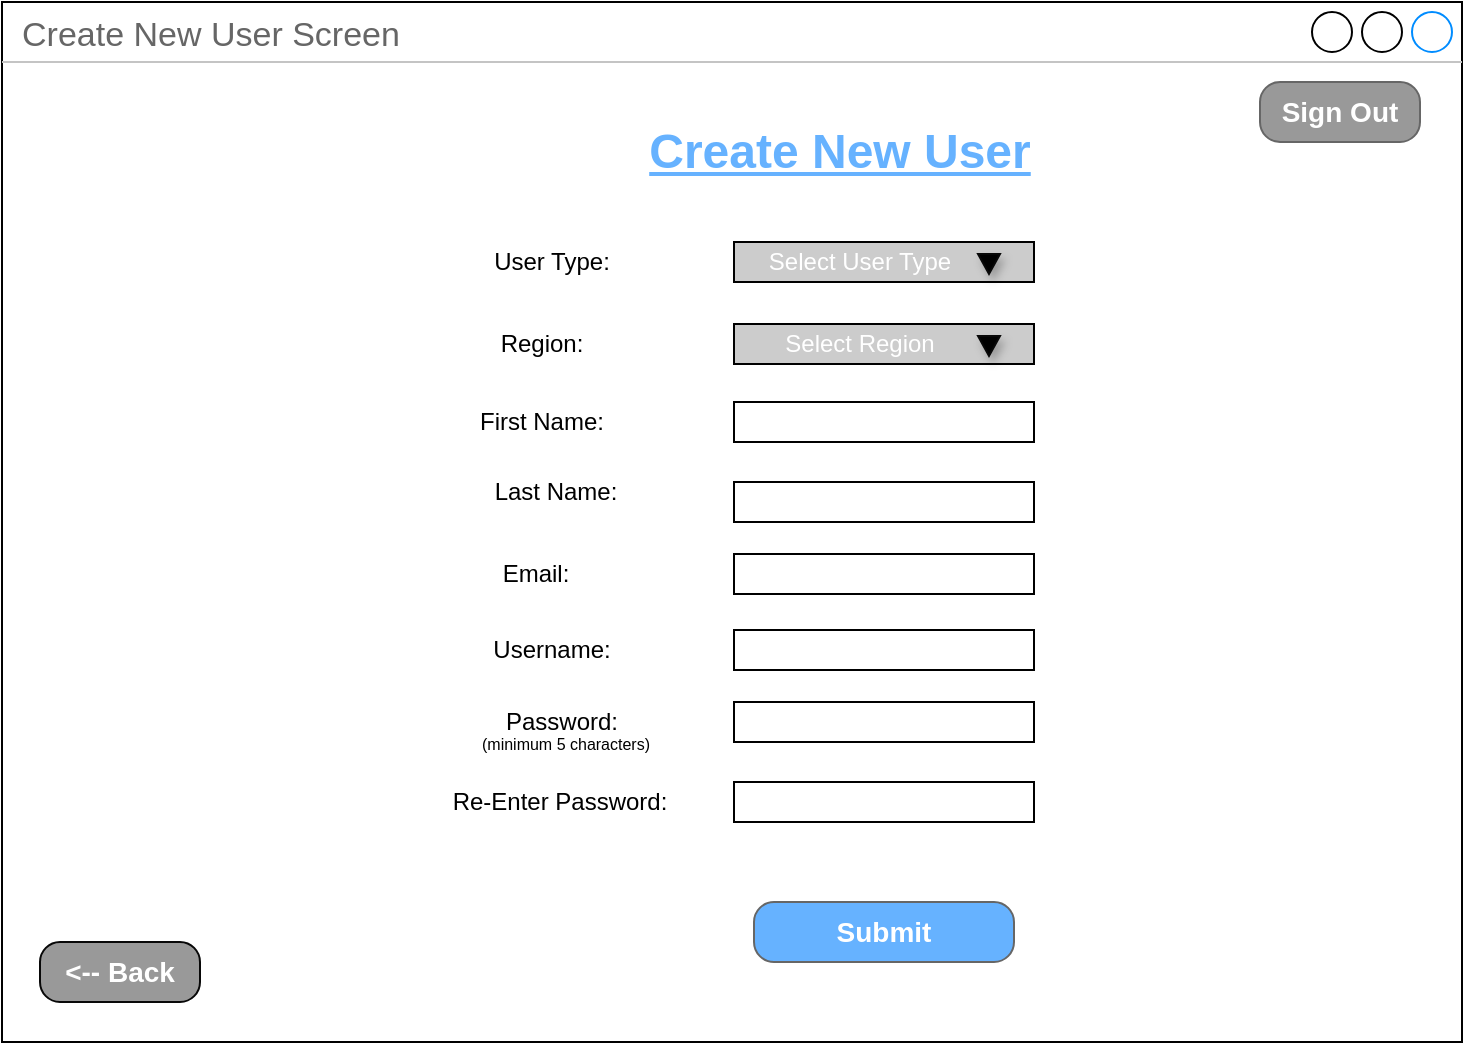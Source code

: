 <mxfile version="20.7.4" type="device"><diagram id="ZSDp7lxaYXupfO2aMOmE" name="Page-1"><mxGraphModel dx="1290" dy="629" grid="1" gridSize="10" guides="1" tooltips="1" connect="1" arrows="1" fold="1" page="1" pageScale="1" pageWidth="850" pageHeight="1100" math="0" shadow="0"><root><mxCell id="0"/><mxCell id="1" parent="0"/><mxCell id="9y4M57blwQGNalkXvjVG-1" value="Create New User Screen" style="strokeWidth=1;shadow=0;dashed=0;align=center;html=1;shape=mxgraph.mockup.containers.window;align=left;verticalAlign=top;spacingLeft=8;strokeColor2=#008cff;strokeColor3=#c4c4c4;fontColor=#666666;mainText=;fontSize=17;labelBackgroundColor=none;" parent="1" vertex="1"><mxGeometry x="71" y="30" width="730" height="520" as="geometry"/></mxCell><mxCell id="9y4M57blwQGNalkXvjVG-4" value="&lt;font style=&quot;font-size: 14px;&quot;&gt;&amp;lt;-- Back&lt;/font&gt;" style="strokeWidth=1;shadow=0;dashed=0;align=center;html=1;shape=mxgraph.mockup.buttons.button;strokeColor=#080808;fontColor=#ffffff;mainText=;buttonStyle=round;fontSize=17;fontStyle=1;fillColor=#999999;whiteSpace=wrap;" parent="1" vertex="1"><mxGeometry x="90" y="500" width="80" height="30" as="geometry"/></mxCell><mxCell id="9y4M57blwQGNalkXvjVG-6" value="&lt;font color=&quot;#66b2ff&quot; style=&quot;font-size: 24px;&quot;&gt;&lt;u&gt;Create New User&lt;/u&gt;&lt;/font&gt;" style="text;strokeColor=none;align=center;fillColor=none;html=1;verticalAlign=middle;whiteSpace=wrap;rounded=0;fontStyle=1;fontSize=15;" parent="1" vertex="1"><mxGeometry x="380" y="90" width="220" height="30" as="geometry"/></mxCell><mxCell id="9y4M57blwQGNalkXvjVG-9" value="Password:" style="text;strokeColor=none;align=center;fillColor=none;html=1;verticalAlign=middle;whiteSpace=wrap;rounded=0;" parent="1" vertex="1"><mxGeometry x="306" y="375" width="90" height="30" as="geometry"/></mxCell><mxCell id="9y4M57blwQGNalkXvjVG-10" value="Last Name:" style="text;strokeColor=none;align=center;fillColor=none;html=1;verticalAlign=middle;whiteSpace=wrap;rounded=0;" parent="1" vertex="1"><mxGeometry x="308" y="260" width="80" height="30" as="geometry"/></mxCell><mxCell id="9y4M57blwQGNalkXvjVG-11" value="Username:" style="text;strokeColor=none;align=center;fillColor=none;html=1;verticalAlign=middle;whiteSpace=wrap;rounded=0;" parent="1" vertex="1"><mxGeometry x="306" y="339" width="80" height="30" as="geometry"/></mxCell><mxCell id="9y4M57blwQGNalkXvjVG-12" value="User Type:" style="text;strokeColor=none;align=center;fillColor=none;html=1;verticalAlign=middle;whiteSpace=wrap;rounded=0;" parent="1" vertex="1"><mxGeometry x="306" y="145" width="80" height="30" as="geometry"/></mxCell><mxCell id="9y4M57blwQGNalkXvjVG-13" value="Region:" style="text;strokeColor=none;align=center;fillColor=none;html=1;verticalAlign=middle;whiteSpace=wrap;rounded=0;" parent="1" vertex="1"><mxGeometry x="306" y="186" width="70" height="30" as="geometry"/></mxCell><mxCell id="9y4M57blwQGNalkXvjVG-25" value="Re-Enter Password:" style="text;strokeColor=none;align=center;fillColor=none;html=1;verticalAlign=middle;whiteSpace=wrap;rounded=0;" parent="1" vertex="1"><mxGeometry x="290" y="415" width="120" height="30" as="geometry"/></mxCell><mxCell id="9y4M57blwQGNalkXvjVG-27" value="&lt;font style=&quot;font-size: 14px;&quot;&gt;Submit&lt;/font&gt;" style="strokeWidth=1;shadow=0;dashed=0;align=center;html=1;shape=mxgraph.mockup.buttons.button;strokeColor=#666666;fontColor=#ffffff;mainText=;buttonStyle=round;fontSize=17;fontStyle=1;fillColor=#66B2FF;whiteSpace=wrap;" parent="1" vertex="1"><mxGeometry x="447" y="480" width="130" height="30" as="geometry"/></mxCell><mxCell id="7MjZX6-FO6OK6Fr6WhQv-1" value="First Name:" style="text;strokeColor=none;align=center;fillColor=none;html=1;verticalAlign=middle;whiteSpace=wrap;rounded=0;" parent="1" vertex="1"><mxGeometry x="306" y="225" width="70" height="30" as="geometry"/></mxCell><mxCell id="7MjZX6-FO6OK6Fr6WhQv-2" value="Email:" style="text;strokeColor=none;align=center;fillColor=none;html=1;verticalAlign=middle;whiteSpace=wrap;rounded=0;" parent="1" vertex="1"><mxGeometry x="308" y="301" width="60" height="30" as="geometry"/></mxCell><mxCell id="7MjZX6-FO6OK6Fr6WhQv-3" value="&lt;font style=&quot;font-size: 14px;&quot;&gt;Sign Out&lt;/font&gt;" style="strokeWidth=1;shadow=0;dashed=0;align=center;html=1;shape=mxgraph.mockup.buttons.button;strokeColor=#666666;fontColor=#ffffff;mainText=;buttonStyle=round;fontSize=17;fontStyle=1;fillColor=#999999;whiteSpace=wrap;" parent="1" vertex="1"><mxGeometry x="700" y="70" width="80" height="30" as="geometry"/></mxCell><mxCell id="7MjZX6-FO6OK6Fr6WhQv-5" value="" style="rounded=0;whiteSpace=wrap;html=1;" parent="1" vertex="1"><mxGeometry x="437" y="380" width="150" height="20" as="geometry"/></mxCell><mxCell id="7MjZX6-FO6OK6Fr6WhQv-6" value="" style="rounded=0;whiteSpace=wrap;html=1;" parent="1" vertex="1"><mxGeometry x="437" y="344" width="150" height="20" as="geometry"/></mxCell><mxCell id="7MjZX6-FO6OK6Fr6WhQv-7" value="" style="rounded=0;whiteSpace=wrap;html=1;" parent="1" vertex="1"><mxGeometry x="437" y="306" width="150" height="20" as="geometry"/></mxCell><mxCell id="7MjZX6-FO6OK6Fr6WhQv-8" value="" style="rounded=0;whiteSpace=wrap;html=1;" parent="1" vertex="1"><mxGeometry x="437" y="270" width="150" height="20" as="geometry"/></mxCell><mxCell id="7MjZX6-FO6OK6Fr6WhQv-9" value="" style="rounded=0;whiteSpace=wrap;html=1;" parent="1" vertex="1"><mxGeometry x="437" y="230" width="150" height="20" as="geometry"/></mxCell><mxCell id="7MjZX6-FO6OK6Fr6WhQv-11" value="" style="rounded=0;whiteSpace=wrap;html=1;" parent="1" vertex="1"><mxGeometry x="437" y="150" width="150" height="20" as="geometry"/></mxCell><mxCell id="7MjZX6-FO6OK6Fr6WhQv-14" value="" style="rounded=0;whiteSpace=wrap;html=1;" parent="1" vertex="1"><mxGeometry x="437" y="420" width="150" height="20" as="geometry"/></mxCell><mxCell id="rbL4DYt2xujVoCUC_VtH-1" value="" style="rounded=0;whiteSpace=wrap;html=1;fillColor=#CCCCCC;" vertex="1" parent="1"><mxGeometry x="437" y="150" width="150" height="20" as="geometry"/></mxCell><mxCell id="rbL4DYt2xujVoCUC_VtH-2" value="" style="triangle;whiteSpace=wrap;html=1;shadow=1;strokeColor=#080808;fontSize=12;fillColor=#000000;direction=south;" vertex="1" parent="1"><mxGeometry x="559" y="156" width="11" height="10" as="geometry"/></mxCell><mxCell id="rbL4DYt2xujVoCUC_VtH-3" value="&lt;font color=&quot;#ffffff&quot;&gt;Select User Type&lt;/font&gt;" style="text;strokeColor=none;align=center;fillColor=none;html=1;verticalAlign=middle;whiteSpace=wrap;rounded=0;shadow=1;fontSize=12;" vertex="1" parent="1"><mxGeometry x="445" y="155" width="110" height="10" as="geometry"/></mxCell><mxCell id="rbL4DYt2xujVoCUC_VtH-7" value="" style="rounded=0;whiteSpace=wrap;html=1;fillColor=#CCCCCC;" vertex="1" parent="1"><mxGeometry x="437" y="191" width="150" height="20" as="geometry"/></mxCell><mxCell id="rbL4DYt2xujVoCUC_VtH-8" value="" style="triangle;whiteSpace=wrap;html=1;shadow=1;strokeColor=#080808;fontSize=12;fillColor=#000000;direction=south;" vertex="1" parent="1"><mxGeometry x="559" y="197" width="11" height="10" as="geometry"/></mxCell><mxCell id="rbL4DYt2xujVoCUC_VtH-9" value="&lt;font color=&quot;#ffffff&quot;&gt;Select Region&lt;/font&gt;" style="text;strokeColor=none;align=center;fillColor=none;html=1;verticalAlign=middle;whiteSpace=wrap;rounded=0;shadow=1;fontSize=12;" vertex="1" parent="1"><mxGeometry x="445" y="196" width="110" height="10" as="geometry"/></mxCell><mxCell id="rbL4DYt2xujVoCUC_VtH-13" value="&lt;font style=&quot;font-size: 8px;&quot;&gt;(minimum 5 characters)&lt;/font&gt;" style="text;strokeColor=none;align=center;fillColor=none;html=1;verticalAlign=middle;whiteSpace=wrap;rounded=0;" vertex="1" parent="1"><mxGeometry x="308" y="385" width="90" height="30" as="geometry"/></mxCell></root></mxGraphModel></diagram></mxfile>